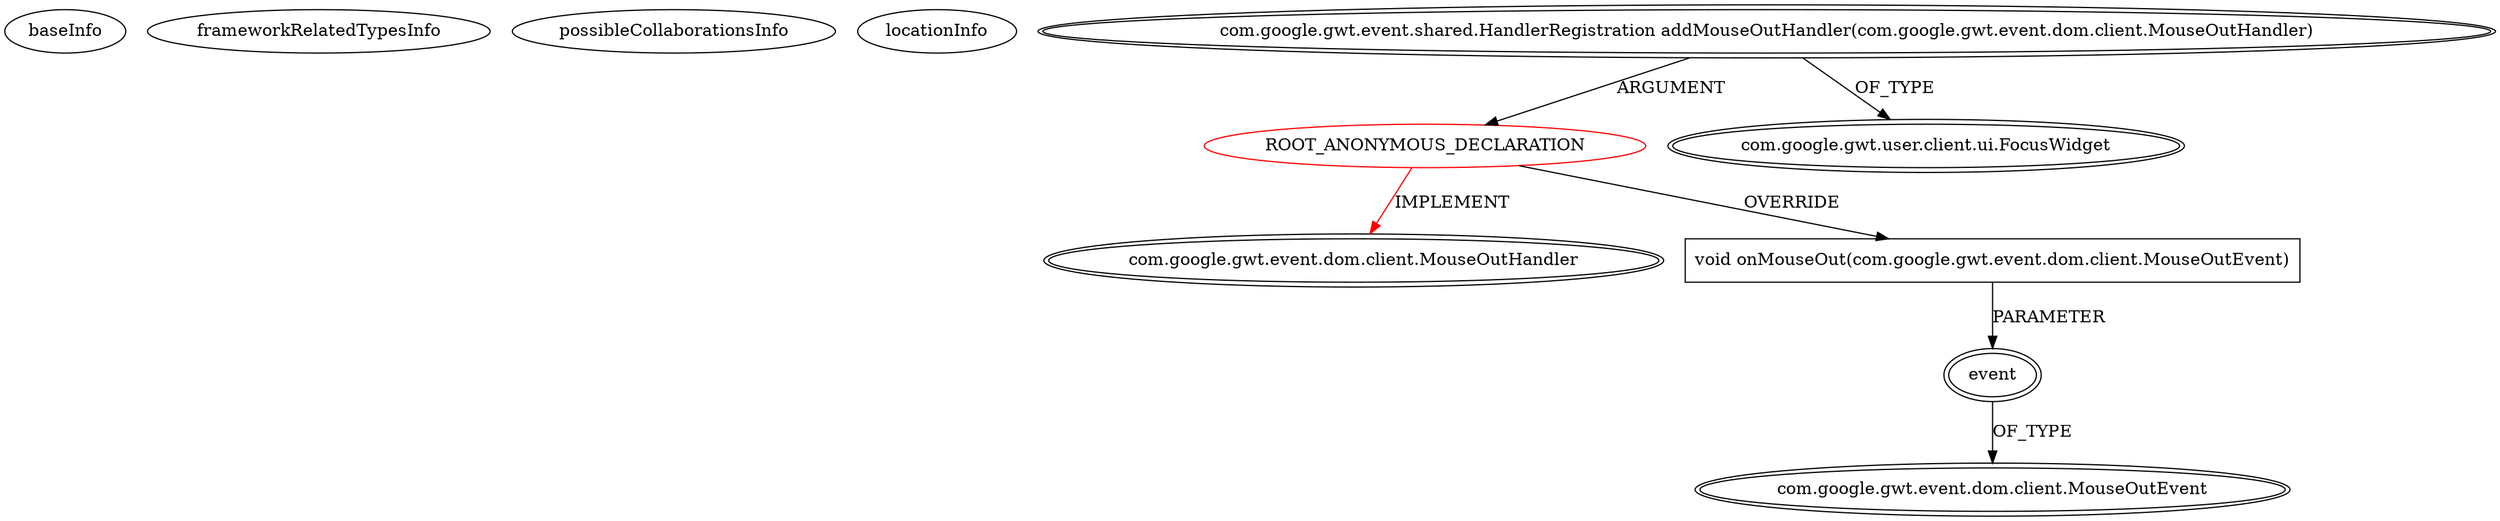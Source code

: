 digraph {
baseInfo[graphId=1364,category="extension_graph",isAnonymous=true,possibleRelation=false]
frameworkRelatedTypesInfo[0="com.google.gwt.event.dom.client.MouseOutHandler"]
possibleCollaborationsInfo[]
locationInfo[projectName="ghillairet-gef-gwt",filePath="/ghillairet-gef-gwt/gef-gwt-master/src/main/java/org/eclipse/swt/widgets/Canvas.java",contextSignature="void Canvas(main.java.org.eclipse.swt.widgets.Composite,int)",graphId="1364"]
0[label="ROOT_ANONYMOUS_DECLARATION",vertexType="ROOT_ANONYMOUS_DECLARATION",isFrameworkType=false,color=red]
1[label="com.google.gwt.event.dom.client.MouseOutHandler",vertexType="FRAMEWORK_INTERFACE_TYPE",isFrameworkType=true,peripheries=2]
2[label="com.google.gwt.event.shared.HandlerRegistration addMouseOutHandler(com.google.gwt.event.dom.client.MouseOutHandler)",vertexType="OUTSIDE_CALL",isFrameworkType=true,peripheries=2]
3[label="com.google.gwt.user.client.ui.FocusWidget",vertexType="FRAMEWORK_CLASS_TYPE",isFrameworkType=true,peripheries=2]
4[label="void onMouseOut(com.google.gwt.event.dom.client.MouseOutEvent)",vertexType="OVERRIDING_METHOD_DECLARATION",isFrameworkType=false,shape=box]
5[label="event",vertexType="PARAMETER_DECLARATION",isFrameworkType=true,peripheries=2]
6[label="com.google.gwt.event.dom.client.MouseOutEvent",vertexType="FRAMEWORK_CLASS_TYPE",isFrameworkType=true,peripheries=2]
0->1[label="IMPLEMENT",color=red]
2->0[label="ARGUMENT"]
2->3[label="OF_TYPE"]
0->4[label="OVERRIDE"]
5->6[label="OF_TYPE"]
4->5[label="PARAMETER"]
}
